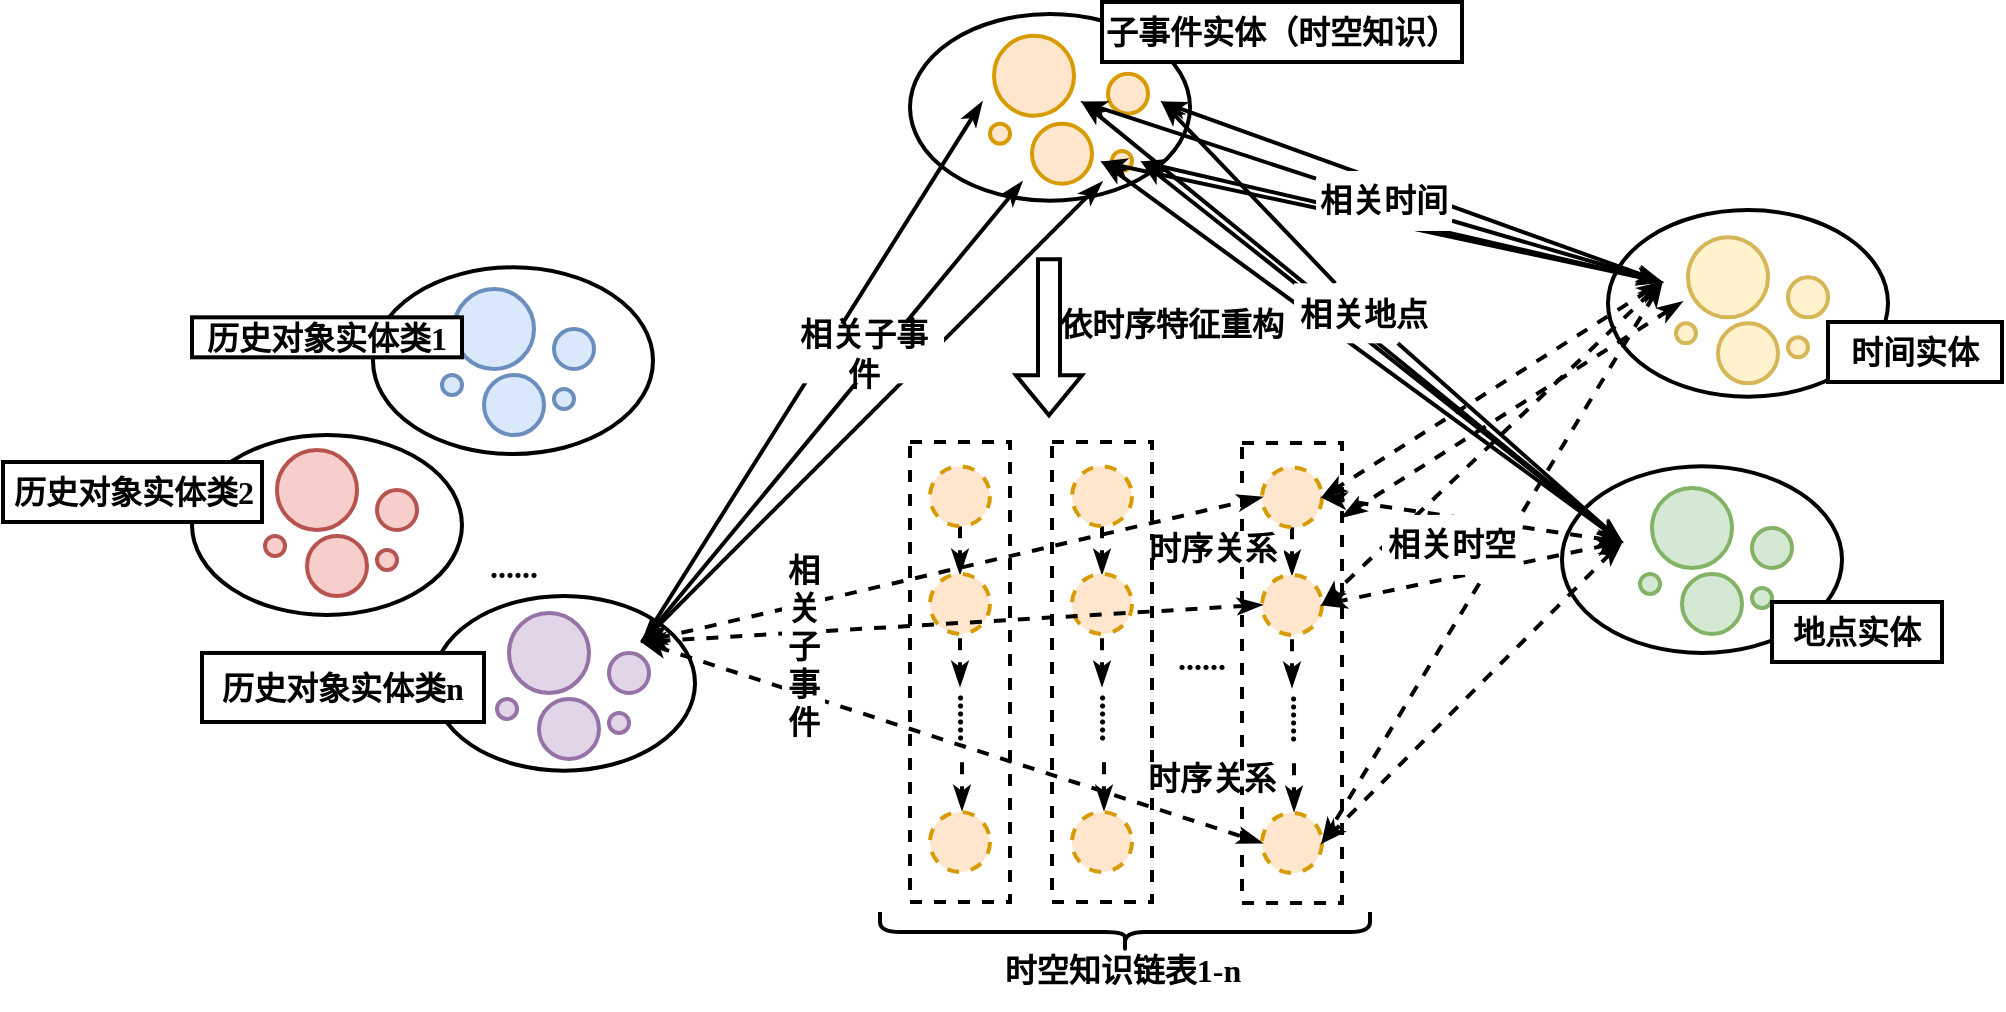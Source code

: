 <mxfile version="17.2.4" type="github">
  <diagram id="vx9gxHM6k6enUax1p6K6" name="Page-1">
    <mxGraphModel dx="1885" dy="794" grid="1" gridSize="10" guides="1" tooltips="1" connect="1" arrows="1" fold="1" page="1" pageScale="1" pageWidth="827" pageHeight="1169" math="0" shadow="0">
      <root>
        <mxCell id="0" />
        <mxCell id="1" parent="0" />
        <mxCell id="Nuy2MIkLEGF_IpoQAE7Y-3" value="" style="ellipse;whiteSpace=wrap;html=1;strokeWidth=2;fontSize=16;fontStyle=1" parent="1" vertex="1">
          <mxGeometry x="155.5" y="347" width="131" height="87.33" as="geometry" />
        </mxCell>
        <mxCell id="Nuy2MIkLEGF_IpoQAE7Y-1" value="" style="ellipse;whiteSpace=wrap;html=1;strokeWidth=2;fontSize=16;fontStyle=1" parent="1" vertex="1">
          <mxGeometry x="125.5" y="182.67" width="140" height="93.33" as="geometry" />
        </mxCell>
        <mxCell id="Nuy2MIkLEGF_IpoQAE7Y-2" value="" style="ellipse;whiteSpace=wrap;html=1;strokeWidth=2;fontSize=16;fontStyle=1" parent="1" vertex="1">
          <mxGeometry x="35" y="266.5" width="135" height="90" as="geometry" />
        </mxCell>
        <mxCell id="Nuy2MIkLEGF_IpoQAE7Y-6" value="" style="ellipse;whiteSpace=wrap;html=1;aspect=fixed;fillColor=#dae8fc;strokeColor=#6c8ebf;strokeWidth=2;fontSize=16;fontStyle=1" parent="1" vertex="1">
          <mxGeometry x="166" y="193.5" width="40" height="40" as="geometry" />
        </mxCell>
        <mxCell id="Nuy2MIkLEGF_IpoQAE7Y-7" value="" style="ellipse;whiteSpace=wrap;html=1;aspect=fixed;fillColor=#dae8fc;strokeColor=#6c8ebf;strokeWidth=2;fontSize=16;fontStyle=1" parent="1" vertex="1">
          <mxGeometry x="181" y="236.5" width="30" height="30" as="geometry" />
        </mxCell>
        <mxCell id="Nuy2MIkLEGF_IpoQAE7Y-8" value="" style="ellipse;whiteSpace=wrap;html=1;aspect=fixed;fillColor=#dae8fc;strokeColor=#6c8ebf;strokeWidth=2;fontSize=16;fontStyle=1" parent="1" vertex="1">
          <mxGeometry x="216" y="243.5" width="10" height="10" as="geometry" />
        </mxCell>
        <mxCell id="Nuy2MIkLEGF_IpoQAE7Y-9" value="" style="ellipse;whiteSpace=wrap;html=1;aspect=fixed;fillColor=#dae8fc;strokeColor=#6c8ebf;strokeWidth=2;fontSize=16;fontStyle=1" parent="1" vertex="1">
          <mxGeometry x="216" y="213.5" width="20" height="20" as="geometry" />
        </mxCell>
        <mxCell id="Nuy2MIkLEGF_IpoQAE7Y-10" value="" style="ellipse;whiteSpace=wrap;html=1;aspect=fixed;fillColor=#dae8fc;strokeColor=#6c8ebf;strokeWidth=2;fontSize=16;fontStyle=1" parent="1" vertex="1">
          <mxGeometry x="160" y="236.5" width="10" height="10" as="geometry" />
        </mxCell>
        <mxCell id="Nuy2MIkLEGF_IpoQAE7Y-13" value="" style="ellipse;whiteSpace=wrap;html=1;aspect=fixed;fillColor=#f8cecc;strokeColor=#b85450;strokeWidth=2;fontSize=16;fontStyle=1" parent="1" vertex="1">
          <mxGeometry x="77.5" y="274" width="40" height="40" as="geometry" />
        </mxCell>
        <mxCell id="Nuy2MIkLEGF_IpoQAE7Y-14" value="" style="ellipse;whiteSpace=wrap;html=1;aspect=fixed;fillColor=#f8cecc;strokeColor=#b85450;strokeWidth=2;fontSize=16;fontStyle=1" parent="1" vertex="1">
          <mxGeometry x="92.5" y="317" width="30" height="30" as="geometry" />
        </mxCell>
        <mxCell id="Nuy2MIkLEGF_IpoQAE7Y-15" value="" style="ellipse;whiteSpace=wrap;html=1;aspect=fixed;fillColor=#f8cecc;strokeColor=#b85450;strokeWidth=2;fontSize=16;fontStyle=1" parent="1" vertex="1">
          <mxGeometry x="127.5" y="324" width="10" height="10" as="geometry" />
        </mxCell>
        <mxCell id="Nuy2MIkLEGF_IpoQAE7Y-16" value="" style="ellipse;whiteSpace=wrap;html=1;aspect=fixed;fillColor=#f8cecc;strokeColor=#b85450;strokeWidth=2;fontSize=16;fontStyle=1" parent="1" vertex="1">
          <mxGeometry x="127.5" y="294" width="20" height="20" as="geometry" />
        </mxCell>
        <mxCell id="Nuy2MIkLEGF_IpoQAE7Y-17" value="" style="ellipse;whiteSpace=wrap;html=1;aspect=fixed;fillColor=#f8cecc;strokeColor=#b85450;strokeWidth=2;fontSize=16;fontStyle=1" parent="1" vertex="1">
          <mxGeometry x="71.5" y="317" width="10" height="10" as="geometry" />
        </mxCell>
        <mxCell id="Nuy2MIkLEGF_IpoQAE7Y-18" value="" style="ellipse;whiteSpace=wrap;html=1;aspect=fixed;fillColor=#e1d5e7;strokeColor=#9673a6;strokeWidth=2;fontSize=16;fontStyle=1" parent="1" vertex="1">
          <mxGeometry x="193.5" y="355.48" width="40" height="40" as="geometry" />
        </mxCell>
        <mxCell id="Nuy2MIkLEGF_IpoQAE7Y-19" value="" style="ellipse;whiteSpace=wrap;html=1;aspect=fixed;fillColor=#e1d5e7;strokeColor=#9673a6;strokeWidth=2;fontSize=16;fontStyle=1" parent="1" vertex="1">
          <mxGeometry x="208.5" y="398.48" width="30" height="30" as="geometry" />
        </mxCell>
        <mxCell id="Nuy2MIkLEGF_IpoQAE7Y-20" value="" style="ellipse;whiteSpace=wrap;html=1;aspect=fixed;fillColor=#e1d5e7;strokeColor=#9673a6;strokeWidth=2;fontSize=16;fontStyle=1" parent="1" vertex="1">
          <mxGeometry x="243.5" y="405.48" width="10" height="10" as="geometry" />
        </mxCell>
        <mxCell id="Nuy2MIkLEGF_IpoQAE7Y-21" value="" style="ellipse;whiteSpace=wrap;html=1;aspect=fixed;fillColor=#e1d5e7;strokeColor=#9673a6;strokeWidth=2;fontSize=16;fontStyle=1" parent="1" vertex="1">
          <mxGeometry x="243.5" y="375.48" width="20" height="20" as="geometry" />
        </mxCell>
        <mxCell id="Nuy2MIkLEGF_IpoQAE7Y-22" value="" style="ellipse;whiteSpace=wrap;html=1;aspect=fixed;fillColor=#e1d5e7;strokeColor=#9673a6;strokeWidth=2;fontSize=16;fontStyle=1" parent="1" vertex="1">
          <mxGeometry x="187.5" y="398.48" width="10" height="10" as="geometry" />
        </mxCell>
        <mxCell id="Nuy2MIkLEGF_IpoQAE7Y-42" value="" style="ellipse;whiteSpace=wrap;html=1;strokeWidth=2;fontSize=16;fontStyle=1" parent="1" vertex="1">
          <mxGeometry x="743" y="154.0" width="140" height="93.33" as="geometry" />
        </mxCell>
        <mxCell id="Nuy2MIkLEGF_IpoQAE7Y-43" value="" style="ellipse;whiteSpace=wrap;html=1;aspect=fixed;fillColor=#fff2cc;strokeColor=#d6b656;strokeWidth=2;fontSize=16;fontStyle=1" parent="1" vertex="1">
          <mxGeometry x="783" y="167.66" width="40" height="40" as="geometry" />
        </mxCell>
        <mxCell id="Nuy2MIkLEGF_IpoQAE7Y-44" value="" style="ellipse;whiteSpace=wrap;html=1;aspect=fixed;fillColor=#fff2cc;strokeColor=#d6b656;strokeWidth=2;fontSize=16;fontStyle=1" parent="1" vertex="1">
          <mxGeometry x="798" y="210.66" width="30" height="30" as="geometry" />
        </mxCell>
        <mxCell id="Nuy2MIkLEGF_IpoQAE7Y-45" value="" style="ellipse;whiteSpace=wrap;html=1;aspect=fixed;fillColor=#fff2cc;strokeColor=#d6b656;strokeWidth=2;fontSize=16;fontStyle=1" parent="1" vertex="1">
          <mxGeometry x="833" y="217.66" width="10" height="10" as="geometry" />
        </mxCell>
        <mxCell id="Nuy2MIkLEGF_IpoQAE7Y-46" value="" style="ellipse;whiteSpace=wrap;html=1;aspect=fixed;fillColor=#fff2cc;strokeColor=#d6b656;strokeWidth=2;fontSize=16;fontStyle=1" parent="1" vertex="1">
          <mxGeometry x="833" y="187.66" width="20" height="20" as="geometry" />
        </mxCell>
        <mxCell id="Nuy2MIkLEGF_IpoQAE7Y-47" value="" style="ellipse;whiteSpace=wrap;html=1;aspect=fixed;fillColor=#fff2cc;strokeColor=#d6b656;strokeWidth=2;fontSize=16;fontStyle=1" parent="1" vertex="1">
          <mxGeometry x="777" y="210.66" width="10" height="10" as="geometry" />
        </mxCell>
        <mxCell id="Nuy2MIkLEGF_IpoQAE7Y-48" value="" style="ellipse;whiteSpace=wrap;html=1;strokeWidth=2;fontSize=16;fontStyle=1" parent="1" vertex="1">
          <mxGeometry x="720" y="282.15" width="140" height="93.33" as="geometry" />
        </mxCell>
        <mxCell id="Nuy2MIkLEGF_IpoQAE7Y-49" value="" style="ellipse;whiteSpace=wrap;html=1;aspect=fixed;fillColor=#d5e8d4;strokeColor=#82b366;strokeWidth=2;fontSize=16;fontStyle=1" parent="1" vertex="1">
          <mxGeometry x="765" y="292.97" width="40" height="40" as="geometry" />
        </mxCell>
        <mxCell id="Nuy2MIkLEGF_IpoQAE7Y-50" value="" style="ellipse;whiteSpace=wrap;html=1;aspect=fixed;fillColor=#d5e8d4;strokeColor=#82b366;strokeWidth=2;fontSize=16;fontStyle=1" parent="1" vertex="1">
          <mxGeometry x="780" y="335.97" width="30" height="30" as="geometry" />
        </mxCell>
        <mxCell id="Nuy2MIkLEGF_IpoQAE7Y-51" value="" style="ellipse;whiteSpace=wrap;html=1;aspect=fixed;fillColor=#d5e8d4;strokeColor=#82b366;strokeWidth=2;fontSize=16;fontStyle=1" parent="1" vertex="1">
          <mxGeometry x="815" y="342.97" width="10" height="10" as="geometry" />
        </mxCell>
        <mxCell id="Nuy2MIkLEGF_IpoQAE7Y-52" value="" style="ellipse;whiteSpace=wrap;html=1;aspect=fixed;fillColor=#d5e8d4;strokeColor=#82b366;strokeWidth=2;fontSize=16;fontStyle=1" parent="1" vertex="1">
          <mxGeometry x="815" y="312.97" width="20" height="20" as="geometry" />
        </mxCell>
        <mxCell id="Nuy2MIkLEGF_IpoQAE7Y-53" value="" style="ellipse;whiteSpace=wrap;html=1;aspect=fixed;fillColor=#d5e8d4;strokeColor=#82b366;strokeWidth=2;fontSize=16;fontStyle=1" parent="1" vertex="1">
          <mxGeometry x="759" y="335.97" width="10" height="10" as="geometry" />
        </mxCell>
        <mxCell id="Nuy2MIkLEGF_IpoQAE7Y-54" value="&lt;span style=&quot;font-size: 16px;&quot;&gt;历史对象实体类1&lt;/span&gt;" style="rounded=0;whiteSpace=wrap;html=1;fontFamily=Times New Roman;fontSize=16;fillColor=default;strokeWidth=2;fontStyle=1" parent="1" vertex="1">
          <mxGeometry x="35" y="207.66" width="135" height="20" as="geometry" />
        </mxCell>
        <mxCell id="Nuy2MIkLEGF_IpoQAE7Y-59" value="&lt;span style=&quot;font-size: 16px;&quot;&gt;......&lt;/span&gt;" style="text;html=1;strokeColor=none;fillColor=none;align=center;verticalAlign=middle;whiteSpace=wrap;rounded=0;fontFamily=Times New Roman;fontSize=16;strokeWidth=2;fontStyle=1" parent="1" vertex="1">
          <mxGeometry x="166" y="317" width="60" height="30" as="geometry" />
        </mxCell>
        <mxCell id="Nuy2MIkLEGF_IpoQAE7Y-60" value="&lt;span style=&quot;font-size: 16px;&quot;&gt;时间实体&lt;/span&gt;" style="rounded=0;whiteSpace=wrap;html=1;fontFamily=Times New Roman;fontSize=16;fillColor=default;strokeWidth=2;fontStyle=1" parent="1" vertex="1">
          <mxGeometry x="853" y="210" width="87" height="30" as="geometry" />
        </mxCell>
        <mxCell id="Nuy2MIkLEGF_IpoQAE7Y-61" value="&lt;span style=&quot;font-size: 16px;&quot;&gt;历史对象实体类2&lt;/span&gt;" style="rounded=0;whiteSpace=wrap;html=1;fontFamily=Times New Roman;fontSize=16;fillColor=default;strokeWidth=2;fontStyle=1" parent="1" vertex="1">
          <mxGeometry x="-59.5" y="280" width="129.5" height="30" as="geometry" />
        </mxCell>
        <mxCell id="Nuy2MIkLEGF_IpoQAE7Y-62" value="&lt;span style=&quot;font-size: 16px;&quot;&gt;历史对象实体类n&lt;/span&gt;" style="rounded=0;whiteSpace=wrap;html=1;fontFamily=Times New Roman;fontSize=16;fillColor=default;strokeWidth=2;fontStyle=1" parent="1" vertex="1">
          <mxGeometry x="40" y="375.48" width="141" height="34.52" as="geometry" />
        </mxCell>
        <mxCell id="Nuy2MIkLEGF_IpoQAE7Y-63" value="&lt;span style=&quot;font-size: 16px;&quot;&gt;地点实体&lt;/span&gt;" style="rounded=0;whiteSpace=wrap;html=1;fontFamily=Times New Roman;fontSize=16;fillColor=default;strokeWidth=2;fontStyle=1" parent="1" vertex="1">
          <mxGeometry x="825" y="350" width="85" height="30" as="geometry" />
        </mxCell>
        <mxCell id="Nuy2MIkLEGF_IpoQAE7Y-69" value="" style="ellipse;whiteSpace=wrap;html=1;strokeWidth=2;fontSize=16;fontStyle=1" parent="1" vertex="1">
          <mxGeometry x="394" y="56.0" width="140" height="93.33" as="geometry" />
        </mxCell>
        <mxCell id="Nuy2MIkLEGF_IpoQAE7Y-70" value="" style="ellipse;whiteSpace=wrap;html=1;aspect=fixed;fillColor=#ffe6cc;strokeColor=#d79b00;strokeWidth=2;fontSize=16;fontStyle=1" parent="1" vertex="1">
          <mxGeometry x="436" y="66.82" width="40" height="40" as="geometry" />
        </mxCell>
        <mxCell id="Nuy2MIkLEGF_IpoQAE7Y-71" value="" style="ellipse;whiteSpace=wrap;html=1;aspect=fixed;fillColor=#ffe6cc;strokeColor=#d79b00;strokeWidth=2;fontSize=16;fontStyle=1" parent="1" vertex="1">
          <mxGeometry x="455" y="110.82" width="30" height="30" as="geometry" />
        </mxCell>
        <mxCell id="Nuy2MIkLEGF_IpoQAE7Y-72" value="" style="ellipse;whiteSpace=wrap;html=1;aspect=fixed;fillColor=#ffe6cc;strokeColor=#d79b00;strokeWidth=2;fontSize=16;fontStyle=1" parent="1" vertex="1">
          <mxGeometry x="495" y="124.48" width="10" height="10" as="geometry" />
        </mxCell>
        <mxCell id="Nuy2MIkLEGF_IpoQAE7Y-73" value="" style="ellipse;whiteSpace=wrap;html=1;aspect=fixed;fillColor=#ffe6cc;strokeColor=#d79b00;strokeWidth=2;fontSize=16;fontStyle=1" parent="1" vertex="1">
          <mxGeometry x="493" y="85.82" width="20" height="20" as="geometry" />
        </mxCell>
        <mxCell id="Nuy2MIkLEGF_IpoQAE7Y-74" value="" style="ellipse;whiteSpace=wrap;html=1;aspect=fixed;fillColor=#ffe6cc;strokeColor=#d79b00;strokeWidth=2;fontSize=16;fontStyle=1" parent="1" vertex="1">
          <mxGeometry x="434" y="110.82" width="10" height="10" as="geometry" />
        </mxCell>
        <mxCell id="Nuy2MIkLEGF_IpoQAE7Y-64" value="&lt;span style=&quot;font-size: 16px;&quot;&gt;子事件实体（时空知识）&lt;/span&gt;" style="rounded=0;whiteSpace=wrap;html=1;fontFamily=Times New Roman;fontSize=16;fillColor=default;strokeWidth=2;fontStyle=1" parent="1" vertex="1">
          <mxGeometry x="490" y="50" width="180" height="30" as="geometry" />
        </mxCell>
        <mxCell id="Nuy2MIkLEGF_IpoQAE7Y-85" value="" style="endArrow=classicThin;html=1;rounded=0;sketch=0;fontFamily=Times New Roman;fontSize=16;endFill=1;jumpStyle=none;strokeWidth=2;fontStyle=1" parent="1" edge="1">
          <mxGeometry width="50" height="50" relative="1" as="geometry">
            <mxPoint x="260" y="370" as="sourcePoint" />
            <mxPoint x="430" y="100" as="targetPoint" />
          </mxGeometry>
        </mxCell>
        <mxCell id="Nuy2MIkLEGF_IpoQAE7Y-86" value="" style="endArrow=classicThin;html=1;rounded=0;sketch=0;fontFamily=Times New Roman;fontSize=16;endFill=1;jumpStyle=none;strokeWidth=2;fontStyle=1" parent="1" edge="1">
          <mxGeometry width="50" height="50" relative="1" as="geometry">
            <mxPoint x="260" y="370" as="sourcePoint" />
            <mxPoint x="490" y="140" as="targetPoint" />
          </mxGeometry>
        </mxCell>
        <mxCell id="Nuy2MIkLEGF_IpoQAE7Y-87" value="" style="endArrow=classicThin;html=1;rounded=0;sketch=0;fontFamily=Times New Roman;fontSize=16;endFill=1;jumpStyle=none;startArrow=classicThin;startFill=1;strokeWidth=2;fontStyle=1" parent="1" edge="1">
          <mxGeometry width="50" height="50" relative="1" as="geometry">
            <mxPoint x="260" y="370" as="sourcePoint" />
            <mxPoint x="450" y="140" as="targetPoint" />
          </mxGeometry>
        </mxCell>
        <mxCell id="Nuy2MIkLEGF_IpoQAE7Y-88" value="" style="endArrow=classicThin;html=1;rounded=0;sketch=0;fontFamily=Times New Roman;fontSize=16;endFill=1;jumpStyle=none;startArrow=classicThin;startFill=1;strokeWidth=2;fontStyle=1" parent="1" edge="1">
          <mxGeometry width="50" height="50" relative="1" as="geometry">
            <mxPoint x="520" y="100" as="sourcePoint" />
            <mxPoint x="770" y="190" as="targetPoint" />
          </mxGeometry>
        </mxCell>
        <mxCell id="Nuy2MIkLEGF_IpoQAE7Y-89" value="" style="endArrow=classicThin;html=1;rounded=0;sketch=0;fontFamily=Times New Roman;fontSize=16;endFill=1;jumpStyle=none;startArrow=none;startFill=1;strokeWidth=2;fontStyle=1" parent="1" source="Nuy2MIkLEGF_IpoQAE7Y-170" edge="1">
          <mxGeometry width="50" height="50" relative="1" as="geometry">
            <mxPoint x="750" y="320" as="sourcePoint" />
            <mxPoint x="520" y="100" as="targetPoint" />
          </mxGeometry>
        </mxCell>
        <mxCell id="Nuy2MIkLEGF_IpoQAE7Y-90" value="" style="endArrow=classicThin;html=1;rounded=0;sketch=0;fontFamily=Times New Roman;fontSize=16;endFill=1;jumpStyle=none;startArrow=classicThin;startFill=1;strokeWidth=2;fontStyle=1" parent="1" edge="1">
          <mxGeometry width="50" height="50" relative="1" as="geometry">
            <mxPoint x="510" y="130" as="sourcePoint" />
            <mxPoint x="770" y="190" as="targetPoint" />
          </mxGeometry>
        </mxCell>
        <mxCell id="Nuy2MIkLEGF_IpoQAE7Y-91" value="" style="endArrow=classicThin;html=1;rounded=0;sketch=0;fontFamily=Times New Roman;fontSize=16;endFill=1;jumpStyle=none;startArrow=classicThin;startFill=1;strokeWidth=2;fontStyle=1" parent="1" edge="1">
          <mxGeometry width="50" height="50" relative="1" as="geometry">
            <mxPoint x="510" y="130" as="sourcePoint" />
            <mxPoint x="750" y="320" as="targetPoint" />
          </mxGeometry>
        </mxCell>
        <mxCell id="Nuy2MIkLEGF_IpoQAE7Y-92" value="" style="endArrow=classicThin;html=1;rounded=0;sketch=0;fontFamily=Times New Roman;fontSize=16;endFill=1;jumpStyle=none;startArrow=classicThin;startFill=1;strokeWidth=2;fontStyle=1" parent="1" edge="1">
          <mxGeometry width="50" height="50" relative="1" as="geometry">
            <mxPoint x="490" y="130" as="sourcePoint" />
            <mxPoint x="770" y="190" as="targetPoint" />
          </mxGeometry>
        </mxCell>
        <mxCell id="Nuy2MIkLEGF_IpoQAE7Y-93" value="" style="endArrow=classicThin;html=1;rounded=0;sketch=0;fontFamily=Times New Roman;fontSize=16;endFill=1;jumpStyle=none;startArrow=classicThin;startFill=1;strokeWidth=2;fontStyle=1" parent="1" edge="1">
          <mxGeometry width="50" height="50" relative="1" as="geometry">
            <mxPoint x="490" y="130" as="sourcePoint" />
            <mxPoint x="750" y="320" as="targetPoint" />
          </mxGeometry>
        </mxCell>
        <mxCell id="Nuy2MIkLEGF_IpoQAE7Y-94" value="" style="endArrow=classicThin;html=1;rounded=0;sketch=0;fontFamily=Times New Roman;fontSize=16;endFill=1;jumpStyle=none;startArrow=none;startFill=1;strokeWidth=2;fontStyle=1" parent="1" source="Nuy2MIkLEGF_IpoQAE7Y-168" edge="1">
          <mxGeometry width="50" height="50" relative="1" as="geometry">
            <mxPoint x="480" y="100" as="sourcePoint" />
            <mxPoint x="770" y="190" as="targetPoint" />
          </mxGeometry>
        </mxCell>
        <mxCell id="Nuy2MIkLEGF_IpoQAE7Y-95" value="" style="endArrow=classicThin;html=1;rounded=0;sketch=0;fontFamily=Times New Roman;fontSize=16;endFill=1;jumpStyle=none;startArrow=classicThin;startFill=1;strokeWidth=2;fontStyle=1" parent="1" edge="1">
          <mxGeometry width="50" height="50" relative="1" as="geometry">
            <mxPoint x="480" y="100" as="sourcePoint" />
            <mxPoint x="750" y="320" as="targetPoint" />
          </mxGeometry>
        </mxCell>
        <mxCell id="Nuy2MIkLEGF_IpoQAE7Y-103" value="" style="rounded=0;whiteSpace=wrap;html=1;fontFamily=Times New Roman;fontSize=16;fillColor=default;dashed=1;strokeWidth=2;fontStyle=1" parent="1" vertex="1">
          <mxGeometry x="394" y="270" width="50" height="230" as="geometry" />
        </mxCell>
        <mxCell id="Nuy2MIkLEGF_IpoQAE7Y-105" value="&lt;span style=&quot;font-size: 16px;&quot;&gt;......&lt;/span&gt;" style="text;html=1;strokeColor=none;fillColor=none;align=center;verticalAlign=middle;whiteSpace=wrap;rounded=0;fontFamily=Times New Roman;fontSize=16;dashed=1;strokeWidth=2;fontStyle=1" parent="1" vertex="1">
          <mxGeometry x="510" y="363" width="60" height="30" as="geometry" />
        </mxCell>
        <mxCell id="Nuy2MIkLEGF_IpoQAE7Y-114" style="edgeStyle=orthogonalEdgeStyle;rounded=0;sketch=0;jumpStyle=none;orthogonalLoop=1;jettySize=auto;html=1;exitX=0.5;exitY=1;exitDx=0;exitDy=0;entryX=0.5;entryY=0;entryDx=0;entryDy=0;fontFamily=Times New Roman;fontSize=16;startArrow=none;startFill=0;endArrow=classicThin;endFill=1;dashed=1;strokeWidth=2;fontStyle=1" parent="1" source="Nuy2MIkLEGF_IpoQAE7Y-107" target="Nuy2MIkLEGF_IpoQAE7Y-108" edge="1">
          <mxGeometry relative="1" as="geometry" />
        </mxCell>
        <mxCell id="Nuy2MIkLEGF_IpoQAE7Y-107" value="" style="ellipse;whiteSpace=wrap;html=1;aspect=fixed;fillColor=#ffe6cc;strokeColor=#d79b00;dashed=1;strokeWidth=2;fontSize=16;fontStyle=1" parent="1" vertex="1">
          <mxGeometry x="404" y="282.15" width="30" height="30" as="geometry" />
        </mxCell>
        <mxCell id="Nuy2MIkLEGF_IpoQAE7Y-108" value="" style="ellipse;whiteSpace=wrap;html=1;aspect=fixed;fillColor=#ffe6cc;strokeColor=#d79b00;dashed=1;strokeWidth=2;fontSize=16;fontStyle=1" parent="1" vertex="1">
          <mxGeometry x="404" y="335.97" width="30" height="30" as="geometry" />
        </mxCell>
        <mxCell id="Nuy2MIkLEGF_IpoQAE7Y-109" value="" style="ellipse;whiteSpace=wrap;html=1;aspect=fixed;fillColor=#ffe6cc;strokeColor=#d79b00;dashed=1;strokeWidth=2;fontSize=16;fontStyle=1" parent="1" vertex="1">
          <mxGeometry x="404" y="455" width="30" height="30" as="geometry" />
        </mxCell>
        <mxCell id="Nuy2MIkLEGF_IpoQAE7Y-118" value="&lt;span style=&quot;font-size: 16px;&quot;&gt;......&lt;/span&gt;" style="text;html=1;strokeColor=none;fillColor=none;align=center;verticalAlign=middle;whiteSpace=wrap;rounded=0;fontFamily=Times New Roman;fontSize=16;rotation=90;dashed=1;strokeWidth=2;fontStyle=1" parent="1" vertex="1">
          <mxGeometry x="394" y="393" width="60" height="30" as="geometry" />
        </mxCell>
        <mxCell id="Nuy2MIkLEGF_IpoQAE7Y-121" style="edgeStyle=orthogonalEdgeStyle;rounded=0;sketch=0;jumpStyle=none;orthogonalLoop=1;jettySize=auto;html=1;exitX=0.5;exitY=1;exitDx=0;exitDy=0;entryX=0.5;entryY=0;entryDx=0;entryDy=0;fontFamily=Times New Roman;fontSize=16;startArrow=none;startFill=0;endArrow=classicThin;endFill=1;dashed=1;strokeWidth=2;fontStyle=1" parent="1" edge="1">
          <mxGeometry relative="1" as="geometry">
            <mxPoint x="419" y="368.15" as="sourcePoint" />
            <mxPoint x="419" y="391.97" as="targetPoint" />
          </mxGeometry>
        </mxCell>
        <mxCell id="Nuy2MIkLEGF_IpoQAE7Y-122" style="edgeStyle=orthogonalEdgeStyle;rounded=0;sketch=0;jumpStyle=none;orthogonalLoop=1;jettySize=auto;html=1;exitX=0.5;exitY=1;exitDx=0;exitDy=0;fontFamily=Times New Roman;fontSize=16;startArrow=none;startFill=0;endArrow=classicThin;endFill=1;dashed=1;strokeWidth=2;fontStyle=1" parent="1" edge="1">
          <mxGeometry relative="1" as="geometry">
            <mxPoint x="420" y="430.15" as="sourcePoint" />
            <mxPoint x="420" y="454" as="targetPoint" />
          </mxGeometry>
        </mxCell>
        <mxCell id="Nuy2MIkLEGF_IpoQAE7Y-123" value="" style="rounded=0;whiteSpace=wrap;html=1;fontFamily=Times New Roman;fontSize=16;fillColor=default;dashed=1;strokeWidth=2;fontStyle=1" parent="1" vertex="1">
          <mxGeometry x="465" y="270" width="50" height="230" as="geometry" />
        </mxCell>
        <mxCell id="Nuy2MIkLEGF_IpoQAE7Y-124" style="edgeStyle=orthogonalEdgeStyle;rounded=0;sketch=0;jumpStyle=none;orthogonalLoop=1;jettySize=auto;html=1;exitX=0.5;exitY=1;exitDx=0;exitDy=0;entryX=0.5;entryY=0;entryDx=0;entryDy=0;fontFamily=Times New Roman;fontSize=16;startArrow=none;startFill=0;endArrow=classicThin;endFill=1;dashed=1;strokeWidth=2;fontStyle=1" parent="1" source="Nuy2MIkLEGF_IpoQAE7Y-125" target="Nuy2MIkLEGF_IpoQAE7Y-126" edge="1">
          <mxGeometry relative="1" as="geometry" />
        </mxCell>
        <mxCell id="Nuy2MIkLEGF_IpoQAE7Y-125" value="" style="ellipse;whiteSpace=wrap;html=1;aspect=fixed;fillColor=#ffe6cc;strokeColor=#d79b00;dashed=1;strokeWidth=2;fontSize=16;fontStyle=1" parent="1" vertex="1">
          <mxGeometry x="475" y="282.15" width="30" height="30" as="geometry" />
        </mxCell>
        <mxCell id="Nuy2MIkLEGF_IpoQAE7Y-126" value="" style="ellipse;whiteSpace=wrap;html=1;aspect=fixed;fillColor=#ffe6cc;strokeColor=#d79b00;dashed=1;strokeWidth=2;fontSize=16;fontStyle=1" parent="1" vertex="1">
          <mxGeometry x="475" y="335.97" width="30" height="30" as="geometry" />
        </mxCell>
        <mxCell id="Nuy2MIkLEGF_IpoQAE7Y-127" value="" style="ellipse;whiteSpace=wrap;html=1;aspect=fixed;fillColor=#ffe6cc;strokeColor=#d79b00;dashed=1;strokeWidth=2;fontSize=16;fontStyle=1" parent="1" vertex="1">
          <mxGeometry x="475" y="455" width="30" height="30" as="geometry" />
        </mxCell>
        <mxCell id="Nuy2MIkLEGF_IpoQAE7Y-128" value="&lt;span style=&quot;font-size: 16px;&quot;&gt;......&lt;/span&gt;" style="text;html=1;strokeColor=none;fillColor=none;align=center;verticalAlign=middle;whiteSpace=wrap;rounded=0;fontFamily=Times New Roman;fontSize=16;rotation=90;dashed=1;strokeWidth=2;fontStyle=1" parent="1" vertex="1">
          <mxGeometry x="465" y="393" width="60" height="30" as="geometry" />
        </mxCell>
        <mxCell id="Nuy2MIkLEGF_IpoQAE7Y-129" style="edgeStyle=orthogonalEdgeStyle;rounded=0;sketch=0;jumpStyle=none;orthogonalLoop=1;jettySize=auto;html=1;exitX=0.5;exitY=1;exitDx=0;exitDy=0;entryX=0.5;entryY=0;entryDx=0;entryDy=0;fontFamily=Times New Roman;fontSize=16;startArrow=none;startFill=0;endArrow=classicThin;endFill=1;dashed=1;strokeWidth=2;fontStyle=1" parent="1" edge="1">
          <mxGeometry relative="1" as="geometry">
            <mxPoint x="490" y="368.15" as="sourcePoint" />
            <mxPoint x="490" y="391.97" as="targetPoint" />
          </mxGeometry>
        </mxCell>
        <mxCell id="Nuy2MIkLEGF_IpoQAE7Y-130" style="edgeStyle=orthogonalEdgeStyle;rounded=0;sketch=0;jumpStyle=none;orthogonalLoop=1;jettySize=auto;html=1;exitX=0.5;exitY=1;exitDx=0;exitDy=0;fontFamily=Times New Roman;fontSize=16;startArrow=none;startFill=0;endArrow=classicThin;endFill=1;dashed=1;strokeWidth=2;fontStyle=1" parent="1" edge="1">
          <mxGeometry relative="1" as="geometry">
            <mxPoint x="491" y="430.15" as="sourcePoint" />
            <mxPoint x="491" y="454" as="targetPoint" />
          </mxGeometry>
        </mxCell>
        <mxCell id="Nuy2MIkLEGF_IpoQAE7Y-131" value="" style="rounded=0;whiteSpace=wrap;html=1;fontFamily=Times New Roman;fontSize=16;fillColor=default;dashed=1;strokeWidth=2;fontStyle=1" parent="1" vertex="1">
          <mxGeometry x="560" y="270.48" width="50" height="230" as="geometry" />
        </mxCell>
        <mxCell id="Nuy2MIkLEGF_IpoQAE7Y-132" style="edgeStyle=orthogonalEdgeStyle;rounded=0;sketch=0;jumpStyle=none;orthogonalLoop=1;jettySize=auto;html=1;exitX=0.5;exitY=1;exitDx=0;exitDy=0;entryX=0.5;entryY=0;entryDx=0;entryDy=0;fontFamily=Times New Roman;fontSize=16;startArrow=none;startFill=0;endArrow=classicThin;endFill=1;dashed=1;strokeWidth=2;fontStyle=1" parent="1" source="Nuy2MIkLEGF_IpoQAE7Y-133" target="Nuy2MIkLEGF_IpoQAE7Y-134" edge="1">
          <mxGeometry relative="1" as="geometry" />
        </mxCell>
        <mxCell id="Nuy2MIkLEGF_IpoQAE7Y-133" value="" style="ellipse;whiteSpace=wrap;html=1;aspect=fixed;fillColor=#ffe6cc;strokeColor=#d79b00;dashed=1;strokeWidth=2;fontSize=16;fontStyle=1" parent="1" vertex="1">
          <mxGeometry x="570" y="282.63" width="30" height="30" as="geometry" />
        </mxCell>
        <mxCell id="Nuy2MIkLEGF_IpoQAE7Y-134" value="" style="ellipse;whiteSpace=wrap;html=1;aspect=fixed;fillColor=#ffe6cc;strokeColor=#d79b00;dashed=1;strokeWidth=2;fontSize=16;fontStyle=1" parent="1" vertex="1">
          <mxGeometry x="570" y="336.45" width="30" height="30" as="geometry" />
        </mxCell>
        <mxCell id="Nuy2MIkLEGF_IpoQAE7Y-135" value="" style="ellipse;whiteSpace=wrap;html=1;aspect=fixed;fillColor=#ffe6cc;strokeColor=#d79b00;dashed=1;strokeWidth=2;fontSize=16;fontStyle=1" parent="1" vertex="1">
          <mxGeometry x="570" y="455.48" width="30" height="30" as="geometry" />
        </mxCell>
        <mxCell id="Nuy2MIkLEGF_IpoQAE7Y-136" value="&lt;span style=&quot;font-size: 16px;&quot;&gt;......&lt;/span&gt;" style="text;html=1;strokeColor=none;fillColor=none;align=center;verticalAlign=middle;whiteSpace=wrap;rounded=0;fontFamily=Times New Roman;fontSize=16;rotation=90;dashed=1;strokeWidth=2;fontStyle=1" parent="1" vertex="1">
          <mxGeometry x="560" y="393.48" width="60" height="30" as="geometry" />
        </mxCell>
        <mxCell id="Nuy2MIkLEGF_IpoQAE7Y-137" style="edgeStyle=orthogonalEdgeStyle;rounded=0;sketch=0;jumpStyle=none;orthogonalLoop=1;jettySize=auto;html=1;exitX=0.5;exitY=1;exitDx=0;exitDy=0;entryX=0.5;entryY=0;entryDx=0;entryDy=0;fontFamily=Times New Roman;fontSize=16;startArrow=none;startFill=0;endArrow=classicThin;endFill=1;dashed=1;strokeWidth=2;fontStyle=1" parent="1" edge="1">
          <mxGeometry relative="1" as="geometry">
            <mxPoint x="585" y="368.63" as="sourcePoint" />
            <mxPoint x="585" y="392.45" as="targetPoint" />
          </mxGeometry>
        </mxCell>
        <mxCell id="Nuy2MIkLEGF_IpoQAE7Y-138" style="edgeStyle=orthogonalEdgeStyle;rounded=0;sketch=0;jumpStyle=none;orthogonalLoop=1;jettySize=auto;html=1;exitX=0.5;exitY=1;exitDx=0;exitDy=0;fontFamily=Times New Roman;fontSize=16;startArrow=none;startFill=0;endArrow=classicThin;endFill=1;dashed=1;strokeWidth=2;fontStyle=1" parent="1" edge="1">
          <mxGeometry relative="1" as="geometry">
            <mxPoint x="586" y="430.63" as="sourcePoint" />
            <mxPoint x="586" y="454.48" as="targetPoint" />
          </mxGeometry>
        </mxCell>
        <mxCell id="Nuy2MIkLEGF_IpoQAE7Y-139" value="" style="shape=curlyBracket;whiteSpace=wrap;html=1;rounded=1;flipH=1;fontFamily=Times New Roman;fontSize=16;fillColor=default;rotation=90;strokeWidth=2;fontStyle=1" parent="1" vertex="1">
          <mxGeometry x="491.5" y="392.5" width="20" height="245" as="geometry" />
        </mxCell>
        <mxCell id="Nuy2MIkLEGF_IpoQAE7Y-140" value="&lt;font style=&quot;font-size: 16px;&quot;&gt;时空知识链表1-n&lt;/font&gt;" style="text;strokeColor=none;fillColor=none;html=1;fontSize=16;fontStyle=1;verticalAlign=middle;align=center;fontFamily=Times New Roman;strokeWidth=2;" parent="1" vertex="1">
          <mxGeometry x="450" y="514" width="100" height="40" as="geometry" />
        </mxCell>
        <mxCell id="Nuy2MIkLEGF_IpoQAE7Y-141" value="" style="shape=flexArrow;endArrow=classic;html=1;rounded=0;sketch=0;fontFamily=Times New Roman;fontSize=16;jumpStyle=none;strokeWidth=2;fontStyle=1" parent="1" edge="1">
          <mxGeometry width="50" height="50" relative="1" as="geometry">
            <mxPoint x="463.5" y="177.66" as="sourcePoint" />
            <mxPoint x="463.5" y="257.66" as="targetPoint" />
          </mxGeometry>
        </mxCell>
        <mxCell id="Nuy2MIkLEGF_IpoQAE7Y-142" value="&lt;font style=&quot;font-size: 16px;&quot;&gt;&lt;span style=&quot;font-size: 16px;&quot;&gt;依时序特征重构&lt;/span&gt;&lt;/font&gt;" style="text;html=1;strokeColor=none;fillColor=none;align=center;verticalAlign=middle;whiteSpace=wrap;rounded=0;dashed=1;fontFamily=Times New Roman;fontSize=16;strokeWidth=2;fontStyle=1" parent="1" vertex="1">
          <mxGeometry x="466" y="196" width="118" height="30" as="geometry" />
        </mxCell>
        <mxCell id="Nuy2MIkLEGF_IpoQAE7Y-144" value="" style="endArrow=classicThin;html=1;rounded=0;sketch=0;fontFamily=Times New Roman;fontSize=16;endFill=1;jumpStyle=none;startArrow=classicThin;startFill=1;entryX=1;entryY=0.5;entryDx=0;entryDy=0;dashed=1;strokeWidth=2;fontStyle=1" parent="1" target="Nuy2MIkLEGF_IpoQAE7Y-133" edge="1">
          <mxGeometry width="50" height="50" relative="1" as="geometry">
            <mxPoint x="770" y="190" as="sourcePoint" />
            <mxPoint x="530" y="110" as="targetPoint" />
          </mxGeometry>
        </mxCell>
        <mxCell id="Nuy2MIkLEGF_IpoQAE7Y-145" value="" style="endArrow=classicThin;html=1;rounded=0;sketch=0;fontFamily=Times New Roman;fontSize=16;endFill=1;jumpStyle=none;startArrow=classicThin;startFill=1;entryX=1;entryY=0.5;entryDx=0;entryDy=0;dashed=1;strokeWidth=2;fontStyle=1" parent="1" target="Nuy2MIkLEGF_IpoQAE7Y-133" edge="1">
          <mxGeometry width="50" height="50" relative="1" as="geometry">
            <mxPoint x="750" y="320" as="sourcePoint" />
            <mxPoint x="610" y="307.63" as="targetPoint" />
          </mxGeometry>
        </mxCell>
        <mxCell id="Nuy2MIkLEGF_IpoQAE7Y-146" value="" style="endArrow=classicThin;html=1;rounded=0;sketch=0;fontFamily=Times New Roman;fontSize=16;endFill=1;jumpStyle=none;startArrow=classicThin;startFill=1;entryX=1;entryY=0.5;entryDx=0;entryDy=0;dashed=1;strokeWidth=2;fontStyle=1" parent="1" target="Nuy2MIkLEGF_IpoQAE7Y-134" edge="1">
          <mxGeometry width="50" height="50" relative="1" as="geometry">
            <mxPoint x="770" y="190" as="sourcePoint" />
            <mxPoint x="620" y="317.63" as="targetPoint" />
          </mxGeometry>
        </mxCell>
        <mxCell id="Nuy2MIkLEGF_IpoQAE7Y-147" value="" style="endArrow=classicThin;html=1;rounded=0;sketch=0;fontFamily=Times New Roman;fontSize=16;endFill=1;jumpStyle=none;startArrow=classicThin;startFill=1;entryX=1;entryY=0.5;entryDx=0;entryDy=0;dashed=1;strokeWidth=2;fontStyle=1" parent="1" target="Nuy2MIkLEGF_IpoQAE7Y-134" edge="1">
          <mxGeometry width="50" height="50" relative="1" as="geometry">
            <mxPoint x="750" y="320" as="sourcePoint" />
            <mxPoint x="630" y="327.63" as="targetPoint" />
          </mxGeometry>
        </mxCell>
        <mxCell id="Nuy2MIkLEGF_IpoQAE7Y-148" value="" style="endArrow=classicThin;html=1;rounded=0;sketch=0;fontFamily=Times New Roman;fontSize=16;endFill=1;jumpStyle=none;startArrow=classicThin;startFill=1;entryX=1;entryY=0.5;entryDx=0;entryDy=0;dashed=1;strokeWidth=2;fontStyle=1" parent="1" target="Nuy2MIkLEGF_IpoQAE7Y-135" edge="1">
          <mxGeometry width="50" height="50" relative="1" as="geometry">
            <mxPoint x="750" y="320" as="sourcePoint" />
            <mxPoint x="640" y="337.63" as="targetPoint" />
          </mxGeometry>
        </mxCell>
        <mxCell id="Nuy2MIkLEGF_IpoQAE7Y-149" value="" style="endArrow=classicThin;html=1;rounded=0;sketch=0;fontFamily=Times New Roman;fontSize=16;endFill=1;jumpStyle=none;startArrow=classicThin;startFill=1;entryX=1;entryY=0.5;entryDx=0;entryDy=0;dashed=1;strokeWidth=2;fontStyle=1" parent="1" target="Nuy2MIkLEGF_IpoQAE7Y-135" edge="1">
          <mxGeometry width="50" height="50" relative="1" as="geometry">
            <mxPoint x="770" y="190" as="sourcePoint" />
            <mxPoint x="650" y="347.63" as="targetPoint" />
          </mxGeometry>
        </mxCell>
        <mxCell id="Nuy2MIkLEGF_IpoQAE7Y-150" value="" style="endArrow=classicThin;html=1;rounded=0;sketch=0;fontFamily=Times New Roman;fontSize=16;endFill=1;jumpStyle=none;startArrow=classicThin;startFill=1;entryX=1;entryY=0.5;entryDx=0;entryDy=0;dashed=1;strokeWidth=2;fontStyle=1" parent="1" edge="1">
          <mxGeometry width="50" height="50" relative="1" as="geometry">
            <mxPoint x="780" y="200" as="sourcePoint" />
            <mxPoint x="610" y="307.63" as="targetPoint" />
          </mxGeometry>
        </mxCell>
        <mxCell id="Nuy2MIkLEGF_IpoQAE7Y-151" value="" style="endArrow=classicThin;html=1;rounded=0;sketch=0;fontFamily=Times New Roman;fontSize=16;endFill=1;jumpStyle=none;entryX=0;entryY=0.5;entryDx=0;entryDy=0;startArrow=classicThin;startFill=1;dashed=1;strokeWidth=2;fontStyle=1" parent="1" target="Nuy2MIkLEGF_IpoQAE7Y-133" edge="1">
          <mxGeometry width="50" height="50" relative="1" as="geometry">
            <mxPoint x="260" y="370" as="sourcePoint" />
            <mxPoint x="500" y="150" as="targetPoint" />
          </mxGeometry>
        </mxCell>
        <mxCell id="Nuy2MIkLEGF_IpoQAE7Y-152" value="" style="endArrow=classicThin;html=1;rounded=0;sketch=0;fontFamily=Times New Roman;fontSize=16;endFill=1;jumpStyle=none;entryX=0;entryY=0.5;entryDx=0;entryDy=0;startArrow=classicThin;startFill=1;dashed=1;strokeWidth=2;fontStyle=1" parent="1" target="Nuy2MIkLEGF_IpoQAE7Y-134" edge="1">
          <mxGeometry width="50" height="50" relative="1" as="geometry">
            <mxPoint x="260" y="370" as="sourcePoint" />
            <mxPoint x="510" y="160" as="targetPoint" />
          </mxGeometry>
        </mxCell>
        <mxCell id="Nuy2MIkLEGF_IpoQAE7Y-154" value="" style="endArrow=classicThin;html=1;rounded=0;sketch=0;fontFamily=Times New Roman;fontSize=16;endFill=1;jumpStyle=none;entryX=0;entryY=0.5;entryDx=0;entryDy=0;startArrow=classicThin;startFill=1;dashed=1;strokeWidth=2;fontStyle=1" parent="1" target="Nuy2MIkLEGF_IpoQAE7Y-135" edge="1">
          <mxGeometry width="50" height="50" relative="1" as="geometry">
            <mxPoint x="260" y="370" as="sourcePoint" />
            <mxPoint x="414" y="360.97" as="targetPoint" />
          </mxGeometry>
        </mxCell>
        <mxCell id="Nuy2MIkLEGF_IpoQAE7Y-166" value="&lt;font style=&quot;font-size: 16px;&quot;&gt;&lt;span style=&quot;font-size: 16px;&quot;&gt;相关子事件&lt;/span&gt;&lt;/font&gt;" style="text;html=1;strokeColor=none;fillColor=default;align=center;verticalAlign=middle;whiteSpace=wrap;rounded=0;dashed=1;fontFamily=Times New Roman;fontSize=16;strokeWidth=2;fontStyle=1" parent="1" vertex="1">
          <mxGeometry x="331" y="210.66" width="80" height="30" as="geometry" />
        </mxCell>
        <mxCell id="Nuy2MIkLEGF_IpoQAE7Y-168" value="&lt;font style=&quot;font-size: 16px;&quot;&gt;&lt;span style=&quot;font-size: 16px;&quot;&gt;相关时间&lt;/span&gt;&lt;/font&gt;" style="text;html=1;strokeColor=none;fillColor=default;align=center;verticalAlign=middle;whiteSpace=wrap;rounded=0;dashed=1;fontFamily=Times New Roman;fontSize=16;strokeWidth=2;fontStyle=1" parent="1" vertex="1">
          <mxGeometry x="597" y="134.48" width="68" height="30" as="geometry" />
        </mxCell>
        <mxCell id="Nuy2MIkLEGF_IpoQAE7Y-169" value="" style="endArrow=none;html=1;rounded=0;sketch=0;fontFamily=Times New Roman;fontSize=16;endFill=1;jumpStyle=none;startArrow=classicThin;startFill=1;strokeWidth=2;fontStyle=1" parent="1" target="Nuy2MIkLEGF_IpoQAE7Y-168" edge="1">
          <mxGeometry width="50" height="50" relative="1" as="geometry">
            <mxPoint x="480" y="100" as="sourcePoint" />
            <mxPoint x="770" y="190" as="targetPoint" />
          </mxGeometry>
        </mxCell>
        <mxCell id="Nuy2MIkLEGF_IpoQAE7Y-170" value="&lt;font style=&quot;font-size: 16px;&quot;&gt;&lt;span style=&quot;font-size: 16px;&quot;&gt;相关地点&lt;/span&gt;&lt;/font&gt;" style="text;html=1;strokeColor=none;fillColor=default;align=center;verticalAlign=middle;whiteSpace=wrap;rounded=0;dashed=1;fontFamily=Times New Roman;fontSize=16;strokeWidth=2;fontStyle=1" parent="1" vertex="1">
          <mxGeometry x="586" y="190.66" width="70" height="30" as="geometry" />
        </mxCell>
        <mxCell id="Nuy2MIkLEGF_IpoQAE7Y-171" value="" style="endArrow=none;html=1;rounded=0;sketch=0;fontFamily=Times New Roman;fontSize=16;endFill=1;jumpStyle=none;startArrow=classicThin;startFill=1;strokeWidth=2;fontStyle=1" parent="1" target="Nuy2MIkLEGF_IpoQAE7Y-170" edge="1">
          <mxGeometry width="50" height="50" relative="1" as="geometry">
            <mxPoint x="750" y="320" as="sourcePoint" />
            <mxPoint x="520" y="100" as="targetPoint" />
          </mxGeometry>
        </mxCell>
        <mxCell id="Nuy2MIkLEGF_IpoQAE7Y-172" value="&lt;font style=&quot;font-size: 16px;&quot;&gt;&lt;span style=&quot;font-size: 16px;&quot;&gt;相关子事件&lt;/span&gt;&lt;/font&gt;" style="text;html=1;strokeColor=none;fillColor=default;align=center;verticalAlign=middle;whiteSpace=wrap;rounded=0;dashed=1;fontFamily=Times New Roman;fontSize=16;strokeWidth=2;fontStyle=1" parent="1" vertex="1">
          <mxGeometry x="330" y="327" width="21.5" height="90" as="geometry" />
        </mxCell>
        <mxCell id="Nuy2MIkLEGF_IpoQAE7Y-176" value="&lt;font style=&quot;font-size: 16px;&quot;&gt;&lt;span style=&quot;font-size: 16px;&quot;&gt;相关时空&lt;/span&gt;&lt;/font&gt;" style="text;html=1;strokeColor=none;fillColor=default;align=center;verticalAlign=middle;whiteSpace=wrap;rounded=0;dashed=1;fontFamily=Times New Roman;fontSize=16;strokeWidth=2;fontStyle=1" parent="1" vertex="1">
          <mxGeometry x="630" y="306.45" width="70" height="30" as="geometry" />
        </mxCell>
        <mxCell id="Nuy2MIkLEGF_IpoQAE7Y-177" value="&lt;font style=&quot;font-size: 16px;&quot;&gt;&lt;span style=&quot;font-size: 16px;&quot;&gt;时序关系&lt;/span&gt;&lt;/font&gt;" style="text;html=1;align=center;verticalAlign=middle;whiteSpace=wrap;rounded=0;dashed=1;fontFamily=Times New Roman;fontSize=16;fillColor=default;strokeWidth=2;fontStyle=1" parent="1" vertex="1">
          <mxGeometry x="510" y="319.03" width="71" height="7.97" as="geometry" />
        </mxCell>
        <mxCell id="Nuy2MIkLEGF_IpoQAE7Y-178" value="&lt;font style=&quot;font-size: 16px;&quot;&gt;&lt;span style=&quot;font-size: 16px;&quot;&gt;时序关系&lt;/span&gt;&lt;/font&gt;" style="text;html=1;align=center;verticalAlign=middle;whiteSpace=wrap;rounded=0;dashed=1;fontFamily=Times New Roman;fontSize=16;fillColor=default;strokeWidth=2;fontStyle=1" parent="1" vertex="1">
          <mxGeometry x="510" y="434.33" width="70" height="7.97" as="geometry" />
        </mxCell>
      </root>
    </mxGraphModel>
  </diagram>
</mxfile>
